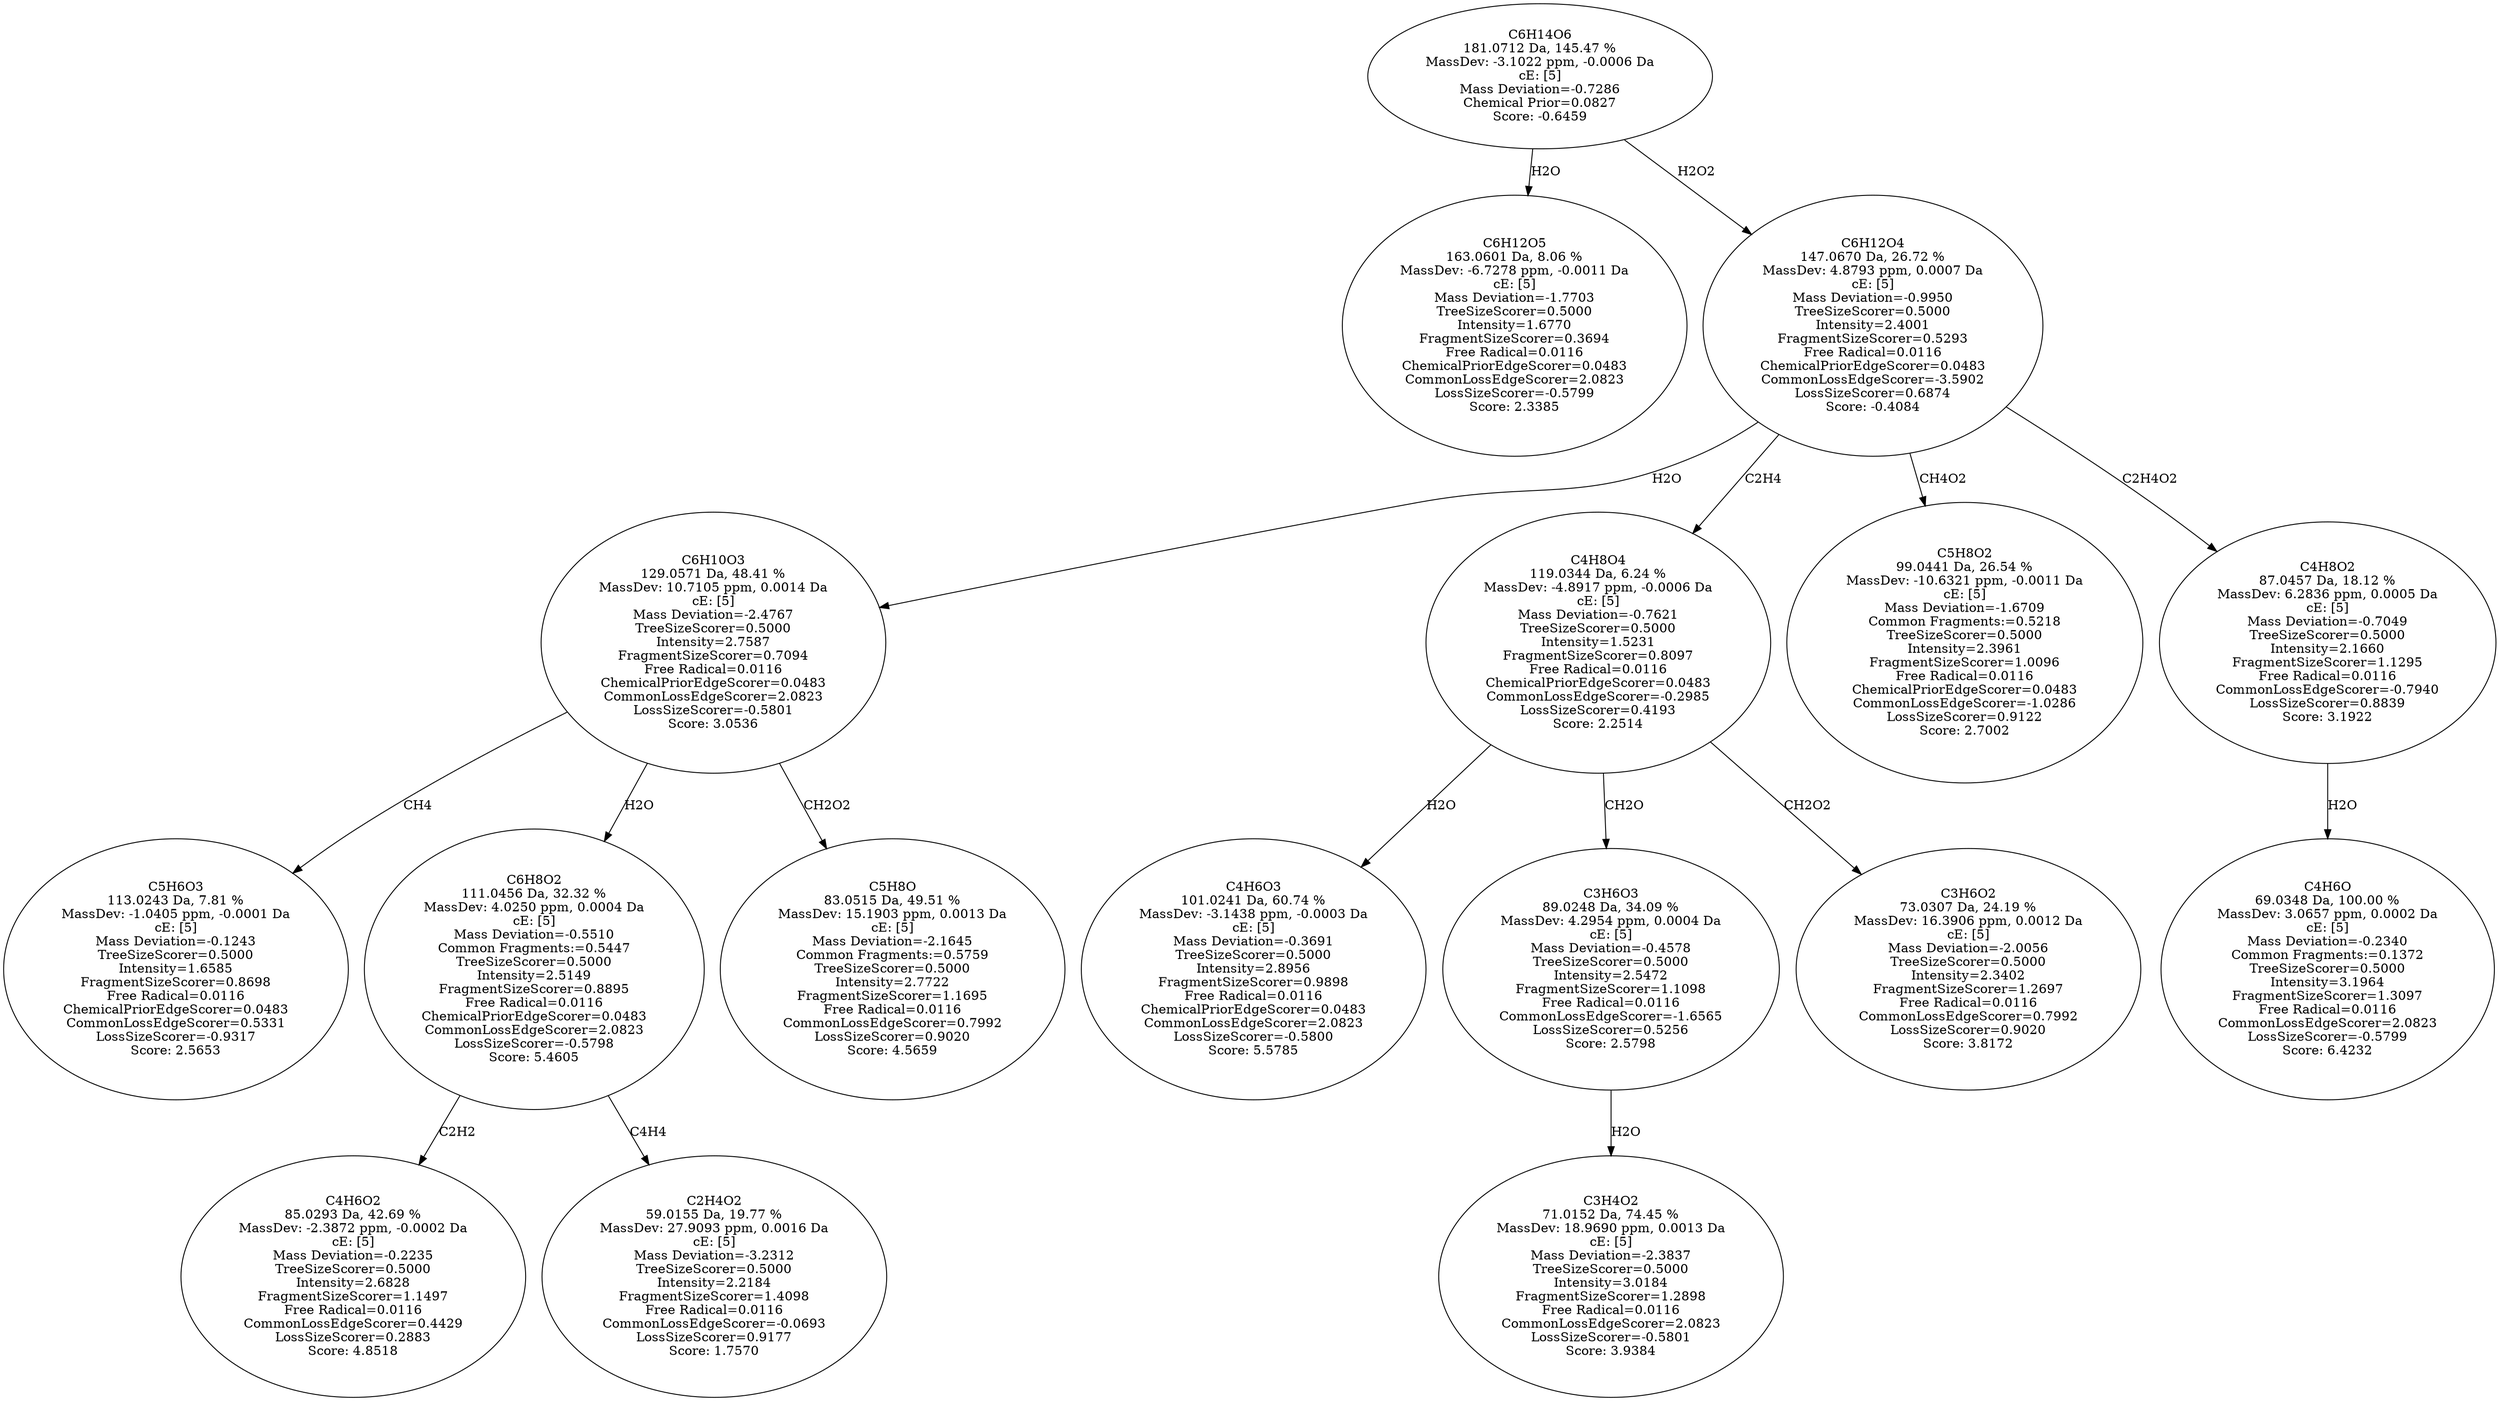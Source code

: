 strict digraph {
v1 [label="C6H12O5\n163.0601 Da, 8.06 %\nMassDev: -6.7278 ppm, -0.0011 Da\ncE: [5]\nMass Deviation=-1.7703\nTreeSizeScorer=0.5000\nIntensity=1.6770\nFragmentSizeScorer=0.3694\nFree Radical=0.0116\nChemicalPriorEdgeScorer=0.0483\nCommonLossEdgeScorer=2.0823\nLossSizeScorer=-0.5799\nScore: 2.3385"];
v2 [label="C5H6O3\n113.0243 Da, 7.81 %\nMassDev: -1.0405 ppm, -0.0001 Da\ncE: [5]\nMass Deviation=-0.1243\nTreeSizeScorer=0.5000\nIntensity=1.6585\nFragmentSizeScorer=0.8698\nFree Radical=0.0116\nChemicalPriorEdgeScorer=0.0483\nCommonLossEdgeScorer=0.5331\nLossSizeScorer=-0.9317\nScore: 2.5653"];
v3 [label="C4H6O2\n85.0293 Da, 42.69 %\nMassDev: -2.3872 ppm, -0.0002 Da\ncE: [5]\nMass Deviation=-0.2235\nTreeSizeScorer=0.5000\nIntensity=2.6828\nFragmentSizeScorer=1.1497\nFree Radical=0.0116\nCommonLossEdgeScorer=0.4429\nLossSizeScorer=0.2883\nScore: 4.8518"];
v4 [label="C2H4O2\n59.0155 Da, 19.77 %\nMassDev: 27.9093 ppm, 0.0016 Da\ncE: [5]\nMass Deviation=-3.2312\nTreeSizeScorer=0.5000\nIntensity=2.2184\nFragmentSizeScorer=1.4098\nFree Radical=0.0116\nCommonLossEdgeScorer=-0.0693\nLossSizeScorer=0.9177\nScore: 1.7570"];
v5 [label="C6H8O2\n111.0456 Da, 32.32 %\nMassDev: 4.0250 ppm, 0.0004 Da\ncE: [5]\nMass Deviation=-0.5510\nCommon Fragments:=0.5447\nTreeSizeScorer=0.5000\nIntensity=2.5149\nFragmentSizeScorer=0.8895\nFree Radical=0.0116\nChemicalPriorEdgeScorer=0.0483\nCommonLossEdgeScorer=2.0823\nLossSizeScorer=-0.5798\nScore: 5.4605"];
v6 [label="C5H8O\n83.0515 Da, 49.51 %\nMassDev: 15.1903 ppm, 0.0013 Da\ncE: [5]\nMass Deviation=-2.1645\nCommon Fragments:=0.5759\nTreeSizeScorer=0.5000\nIntensity=2.7722\nFragmentSizeScorer=1.1695\nFree Radical=0.0116\nCommonLossEdgeScorer=0.7992\nLossSizeScorer=0.9020\nScore: 4.5659"];
v7 [label="C6H10O3\n129.0571 Da, 48.41 %\nMassDev: 10.7105 ppm, 0.0014 Da\ncE: [5]\nMass Deviation=-2.4767\nTreeSizeScorer=0.5000\nIntensity=2.7587\nFragmentSizeScorer=0.7094\nFree Radical=0.0116\nChemicalPriorEdgeScorer=0.0483\nCommonLossEdgeScorer=2.0823\nLossSizeScorer=-0.5801\nScore: 3.0536"];
v8 [label="C4H6O3\n101.0241 Da, 60.74 %\nMassDev: -3.1438 ppm, -0.0003 Da\ncE: [5]\nMass Deviation=-0.3691\nTreeSizeScorer=0.5000\nIntensity=2.8956\nFragmentSizeScorer=0.9898\nFree Radical=0.0116\nChemicalPriorEdgeScorer=0.0483\nCommonLossEdgeScorer=2.0823\nLossSizeScorer=-0.5800\nScore: 5.5785"];
v9 [label="C3H4O2\n71.0152 Da, 74.45 %\nMassDev: 18.9690 ppm, 0.0013 Da\ncE: [5]\nMass Deviation=-2.3837\nTreeSizeScorer=0.5000\nIntensity=3.0184\nFragmentSizeScorer=1.2898\nFree Radical=0.0116\nCommonLossEdgeScorer=2.0823\nLossSizeScorer=-0.5801\nScore: 3.9384"];
v10 [label="C3H6O3\n89.0248 Da, 34.09 %\nMassDev: 4.2954 ppm, 0.0004 Da\ncE: [5]\nMass Deviation=-0.4578\nTreeSizeScorer=0.5000\nIntensity=2.5472\nFragmentSizeScorer=1.1098\nFree Radical=0.0116\nCommonLossEdgeScorer=-1.6565\nLossSizeScorer=0.5256\nScore: 2.5798"];
v11 [label="C3H6O2\n73.0307 Da, 24.19 %\nMassDev: 16.3906 ppm, 0.0012 Da\ncE: [5]\nMass Deviation=-2.0056\nTreeSizeScorer=0.5000\nIntensity=2.3402\nFragmentSizeScorer=1.2697\nFree Radical=0.0116\nCommonLossEdgeScorer=0.7992\nLossSizeScorer=0.9020\nScore: 3.8172"];
v12 [label="C4H8O4\n119.0344 Da, 6.24 %\nMassDev: -4.8917 ppm, -0.0006 Da\ncE: [5]\nMass Deviation=-0.7621\nTreeSizeScorer=0.5000\nIntensity=1.5231\nFragmentSizeScorer=0.8097\nFree Radical=0.0116\nChemicalPriorEdgeScorer=0.0483\nCommonLossEdgeScorer=-0.2985\nLossSizeScorer=0.4193\nScore: 2.2514"];
v13 [label="C5H8O2\n99.0441 Da, 26.54 %\nMassDev: -10.6321 ppm, -0.0011 Da\ncE: [5]\nMass Deviation=-1.6709\nCommon Fragments:=0.5218\nTreeSizeScorer=0.5000\nIntensity=2.3961\nFragmentSizeScorer=1.0096\nFree Radical=0.0116\nChemicalPriorEdgeScorer=0.0483\nCommonLossEdgeScorer=-1.0286\nLossSizeScorer=0.9122\nScore: 2.7002"];
v14 [label="C4H6O\n69.0348 Da, 100.00 %\nMassDev: 3.0657 ppm, 0.0002 Da\ncE: [5]\nMass Deviation=-0.2340\nCommon Fragments:=0.1372\nTreeSizeScorer=0.5000\nIntensity=3.1964\nFragmentSizeScorer=1.3097\nFree Radical=0.0116\nCommonLossEdgeScorer=2.0823\nLossSizeScorer=-0.5799\nScore: 6.4232"];
v15 [label="C4H8O2\n87.0457 Da, 18.12 %\nMassDev: 6.2836 ppm, 0.0005 Da\ncE: [5]\nMass Deviation=-0.7049\nTreeSizeScorer=0.5000\nIntensity=2.1660\nFragmentSizeScorer=1.1295\nFree Radical=0.0116\nCommonLossEdgeScorer=-0.7940\nLossSizeScorer=0.8839\nScore: 3.1922"];
v16 [label="C6H12O4\n147.0670 Da, 26.72 %\nMassDev: 4.8793 ppm, 0.0007 Da\ncE: [5]\nMass Deviation=-0.9950\nTreeSizeScorer=0.5000\nIntensity=2.4001\nFragmentSizeScorer=0.5293\nFree Radical=0.0116\nChemicalPriorEdgeScorer=0.0483\nCommonLossEdgeScorer=-3.5902\nLossSizeScorer=0.6874\nScore: -0.4084"];
v17 [label="C6H14O6\n181.0712 Da, 145.47 %\nMassDev: -3.1022 ppm, -0.0006 Da\ncE: [5]\nMass Deviation=-0.7286\nChemical Prior=0.0827\nScore: -0.6459"];
v17 -> v1 [label="H2O"];
v7 -> v2 [label="CH4"];
v5 -> v3 [label="C2H2"];
v5 -> v4 [label="C4H4"];
v7 -> v5 [label="H2O"];
v7 -> v6 [label="CH2O2"];
v16 -> v7 [label="H2O"];
v12 -> v8 [label="H2O"];
v10 -> v9 [label="H2O"];
v12 -> v10 [label="CH2O"];
v12 -> v11 [label="CH2O2"];
v16 -> v12 [label="C2H4"];
v16 -> v13 [label="CH4O2"];
v15 -> v14 [label="H2O"];
v16 -> v15 [label="C2H4O2"];
v17 -> v16 [label="H2O2"];
}